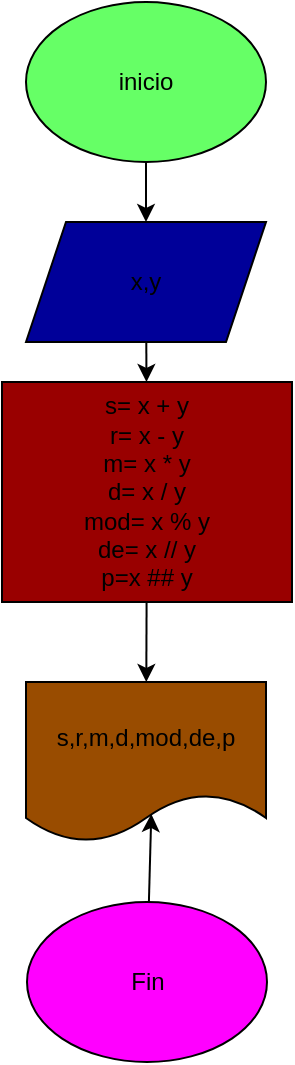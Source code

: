<mxfile>
    <diagram id="NHQ7Ko2PEEO5-o-2rMGQ" name="Page-1">
        <mxGraphModel dx="986" dy="576" grid="1" gridSize="10" guides="1" tooltips="1" connect="1" arrows="1" fold="1" page="1" pageScale="1" pageWidth="850" pageHeight="1100" math="0" shadow="0">
            <root>
                <mxCell id="0"/>
                <mxCell id="1" parent="0"/>
                <mxCell id="5" value="" style="edgeStyle=none;html=1;" edge="1" parent="1" source="2" target="4">
                    <mxGeometry relative="1" as="geometry"/>
                </mxCell>
                <mxCell id="2" value="inicio" style="ellipse;whiteSpace=wrap;html=1;fillColor=#66FF66;" vertex="1" parent="1">
                    <mxGeometry x="365" y="30" width="120" height="80" as="geometry"/>
                </mxCell>
                <mxCell id="7" value="" style="edgeStyle=none;html=1;" edge="1" parent="1" source="4" target="6">
                    <mxGeometry relative="1" as="geometry"/>
                </mxCell>
                <mxCell id="4" value="x,y" style="shape=parallelogram;perimeter=parallelogramPerimeter;whiteSpace=wrap;html=1;fixedSize=1;fillColor=#000099;" vertex="1" parent="1">
                    <mxGeometry x="365" y="140" width="120" height="60" as="geometry"/>
                </mxCell>
                <mxCell id="9" value="" style="edgeStyle=none;html=1;" edge="1" parent="1" source="6" target="8">
                    <mxGeometry relative="1" as="geometry"/>
                </mxCell>
                <mxCell id="6" value="s= x + y&lt;br&gt;r= x - y&lt;br&gt;m= x * y&lt;br&gt;d= x / y&lt;br&gt;mod= x % y&lt;br&gt;de= x // y&lt;br&gt;p=x ## y" style="whiteSpace=wrap;html=1;fillColor=#990000;" vertex="1" parent="1">
                    <mxGeometry x="353" y="220" width="145" height="110" as="geometry"/>
                </mxCell>
                <mxCell id="8" value="s,r,m,d,mod,de,p" style="shape=document;whiteSpace=wrap;html=1;boundedLbl=1;fillColor=#994C00;" vertex="1" parent="1">
                    <mxGeometry x="365" y="370" width="120" height="80" as="geometry"/>
                </mxCell>
                <mxCell id="11" style="edgeStyle=none;html=1;entryX=0.522;entryY=0.825;entryDx=0;entryDy=0;entryPerimeter=0;" edge="1" parent="1" source="10" target="8">
                    <mxGeometry relative="1" as="geometry"/>
                </mxCell>
                <mxCell id="10" value="Fin" style="ellipse;whiteSpace=wrap;html=1;fillColor=#FF00FF;" vertex="1" parent="1">
                    <mxGeometry x="365.5" y="480" width="120" height="80" as="geometry"/>
                </mxCell>
            </root>
        </mxGraphModel>
    </diagram>
</mxfile>